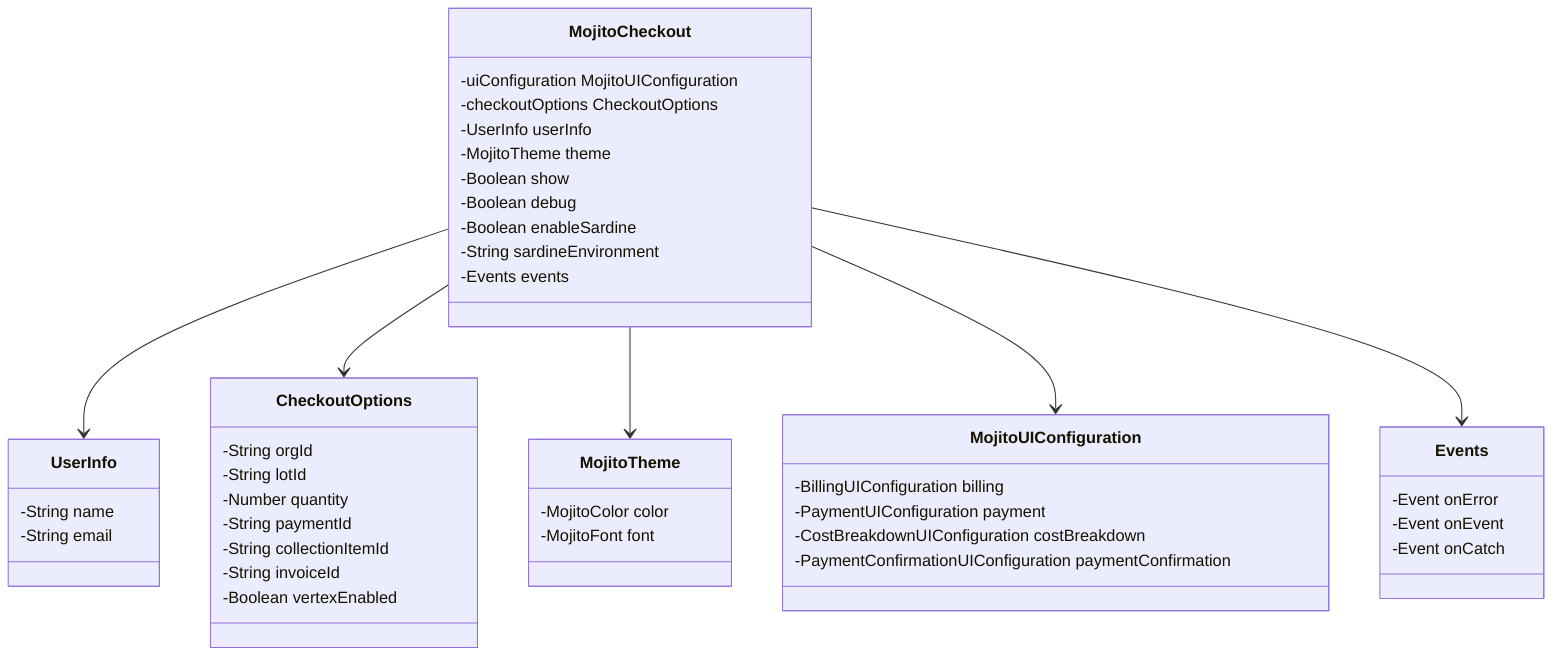 classDiagram
MojitoCheckout --> UserInfo
MojitoCheckout --> CheckoutOptions
MojitoCheckout --> MojitoTheme
MojitoCheckout --> MojitoUIConfiguration 
MojitoCheckout --> Events 


class MojitoCheckout{
    -uiConfiguration MojitoUIConfiguration
    -checkoutOptions CheckoutOptions
    -UserInfo userInfo
    -MojitoTheme theme
    -Boolean show
    -Boolean debug
    -Boolean enableSardine
    -String sardineEnvironment
    -Events events
}
class UserInfo {
    -String name
    -String email
}
class MojitoUIConfiguration {
    -BillingUIConfiguration billing
    -PaymentUIConfiguration payment
    -CostBreakdownUIConfiguration costBreakdown
    -PaymentConfirmationUIConfiguration paymentConfirmation
}
class MojitoTheme {
    -MojitoColor color
    -MojitoFont font
}
class CheckoutOptions {
  -String orgId
  -String lotId
  -Number quantity
  -String paymentId
  -String collectionItemId
  -String invoiceId
  -Boolean vertexEnabled
}
class Events {
    -Event onError
    -Event onEvent
    -Event onCatch
}
